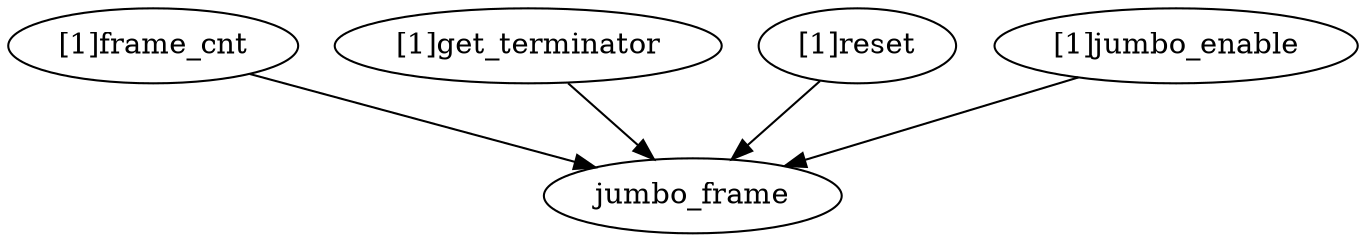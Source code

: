 strict digraph "" {
	"[1]frame_cnt"	 [complexity=6,
		importance=0.0878111221766,
		rank=0.0146351870294];
	jumbo_frame	 [complexity=0,
		importance=0.0474636683722,
		rank=0.0];
	"[1]frame_cnt" -> jumbo_frame;
	"[1]get_terminator"	 [complexity=6,
		importance=0.0878111221766,
		rank=0.0146351870294];
	"[1]get_terminator" -> jumbo_frame;
	"[1]reset"	 [complexity=1,
		importance=0.135274790549,
		rank=0.135274790549];
	"[1]reset" -> jumbo_frame;
	"[1]jumbo_enable"	 [complexity=6,
		importance=0.0878111221766,
		rank=0.0146351870294];
	"[1]jumbo_enable" -> jumbo_frame;
}
